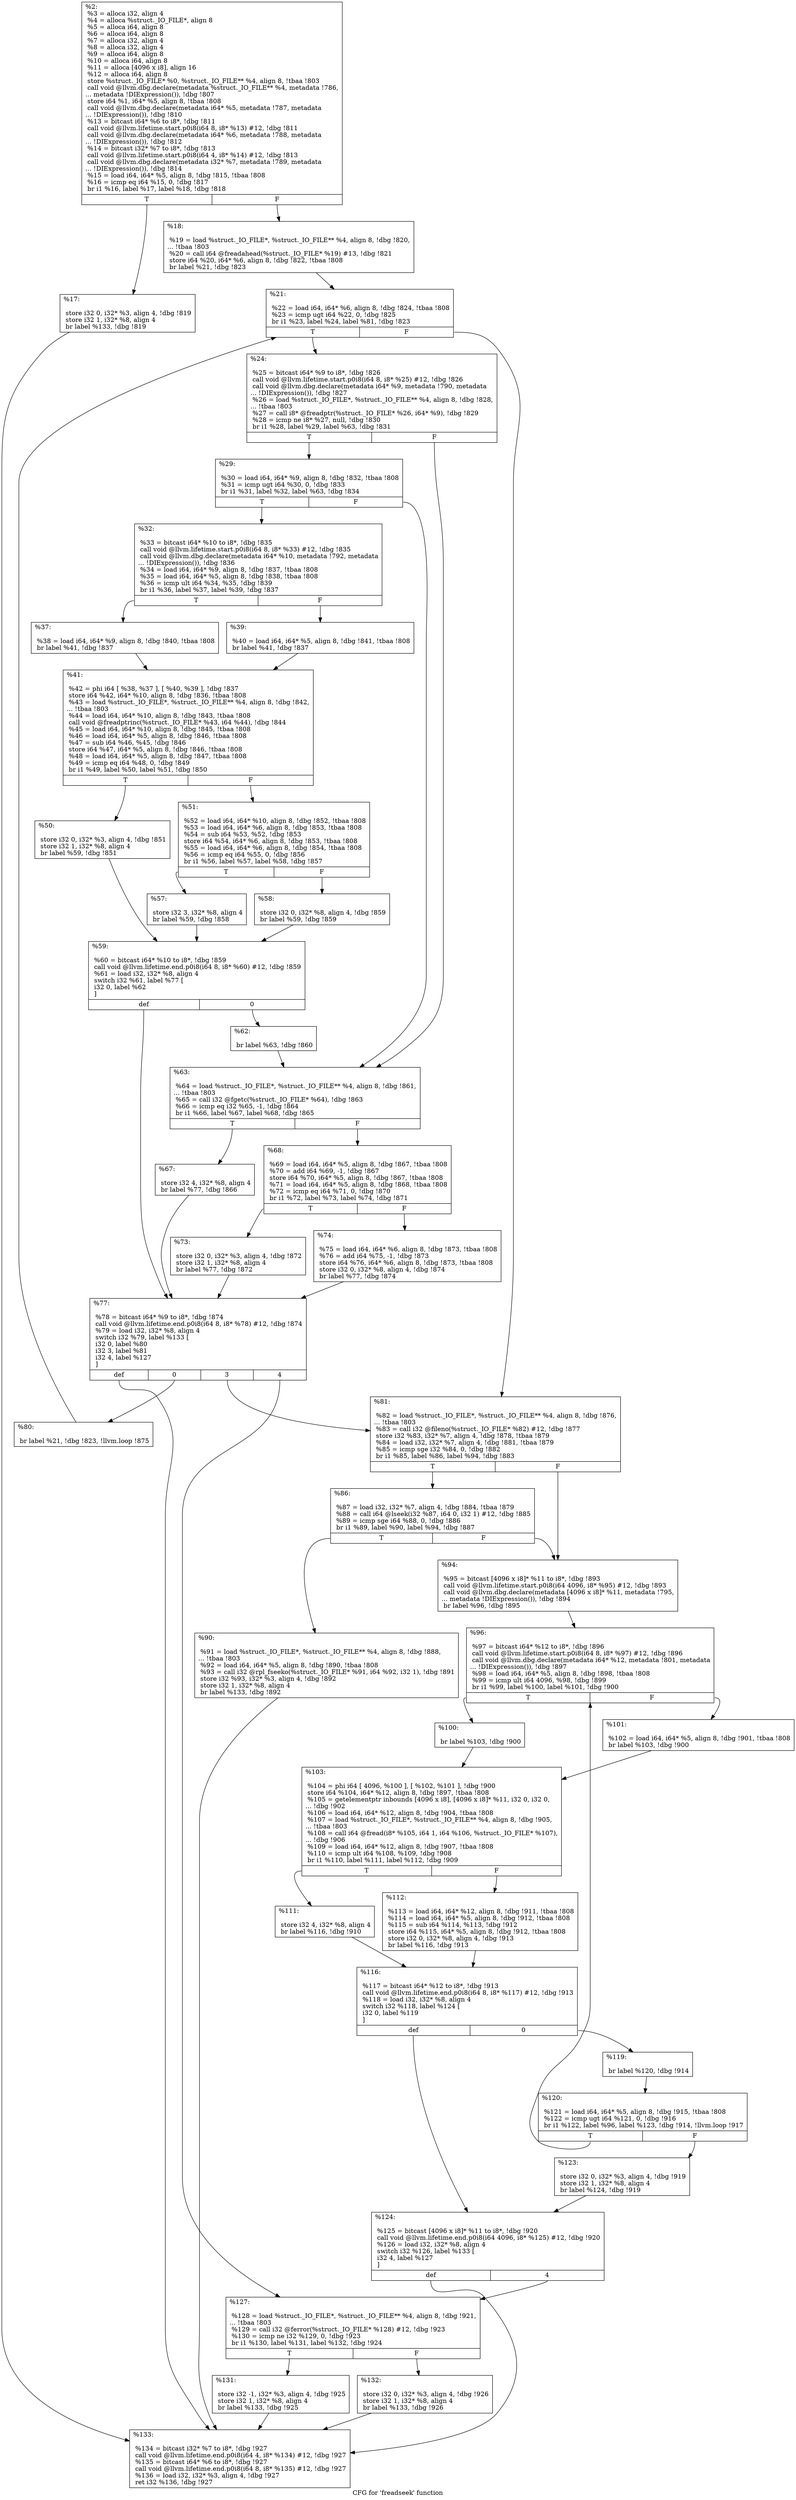 digraph "CFG for 'freadseek' function" {
	label="CFG for 'freadseek' function";

	Node0x2524d00 [shape=record,label="{%2:\l  %3 = alloca i32, align 4\l  %4 = alloca %struct._IO_FILE*, align 8\l  %5 = alloca i64, align 8\l  %6 = alloca i64, align 8\l  %7 = alloca i32, align 4\l  %8 = alloca i32, align 4\l  %9 = alloca i64, align 8\l  %10 = alloca i64, align 8\l  %11 = alloca [4096 x i8], align 16\l  %12 = alloca i64, align 8\l  store %struct._IO_FILE* %0, %struct._IO_FILE** %4, align 8, !tbaa !803\l  call void @llvm.dbg.declare(metadata %struct._IO_FILE** %4, metadata !786,\l... metadata !DIExpression()), !dbg !807\l  store i64 %1, i64* %5, align 8, !tbaa !808\l  call void @llvm.dbg.declare(metadata i64* %5, metadata !787, metadata\l... !DIExpression()), !dbg !810\l  %13 = bitcast i64* %6 to i8*, !dbg !811\l  call void @llvm.lifetime.start.p0i8(i64 8, i8* %13) #12, !dbg !811\l  call void @llvm.dbg.declare(metadata i64* %6, metadata !788, metadata\l... !DIExpression()), !dbg !812\l  %14 = bitcast i32* %7 to i8*, !dbg !813\l  call void @llvm.lifetime.start.p0i8(i64 4, i8* %14) #12, !dbg !813\l  call void @llvm.dbg.declare(metadata i32* %7, metadata !789, metadata\l... !DIExpression()), !dbg !814\l  %15 = load i64, i64* %5, align 8, !dbg !815, !tbaa !808\l  %16 = icmp eq i64 %15, 0, !dbg !817\l  br i1 %16, label %17, label %18, !dbg !818\l|{<s0>T|<s1>F}}"];
	Node0x2524d00:s0 -> Node0x25c6960;
	Node0x2524d00:s1 -> Node0x25cb430;
	Node0x25c6960 [shape=record,label="{%17:\l\l  store i32 0, i32* %3, align 4, !dbg !819\l  store i32 1, i32* %8, align 4\l  br label %133, !dbg !819\l}"];
	Node0x25c6960 -> Node0x25cc060;
	Node0x25cb430 [shape=record,label="{%18:\l\l  %19 = load %struct._IO_FILE*, %struct._IO_FILE** %4, align 8, !dbg !820,\l... !tbaa !803\l  %20 = call i64 @freadahead(%struct._IO_FILE* %19) #13, !dbg !821\l  store i64 %20, i64* %6, align 8, !dbg !822, !tbaa !808\l  br label %21, !dbg !823\l}"];
	Node0x25cb430 -> Node0x25cb480;
	Node0x25cb480 [shape=record,label="{%21:\l\l  %22 = load i64, i64* %6, align 8, !dbg !824, !tbaa !808\l  %23 = icmp ugt i64 %22, 0, !dbg !825\l  br i1 %23, label %24, label %81, !dbg !823\l|{<s0>T|<s1>F}}"];
	Node0x25cb480:s0 -> Node0x25cb4d0;
	Node0x25cb480:s1 -> Node0x25cbac0;
	Node0x25cb4d0 [shape=record,label="{%24:\l\l  %25 = bitcast i64* %9 to i8*, !dbg !826\l  call void @llvm.lifetime.start.p0i8(i64 8, i8* %25) #12, !dbg !826\l  call void @llvm.dbg.declare(metadata i64* %9, metadata !790, metadata\l... !DIExpression()), !dbg !827\l  %26 = load %struct._IO_FILE*, %struct._IO_FILE** %4, align 8, !dbg !828,\l... !tbaa !803\l  %27 = call i8* @freadptr(%struct._IO_FILE* %26, i64* %9), !dbg !829\l  %28 = icmp ne i8* %27, null, !dbg !830\l  br i1 %28, label %29, label %63, !dbg !831\l|{<s0>T|<s1>F}}"];
	Node0x25cb4d0:s0 -> Node0x25cb520;
	Node0x25cb4d0:s1 -> Node0x25cb890;
	Node0x25cb520 [shape=record,label="{%29:\l\l  %30 = load i64, i64* %9, align 8, !dbg !832, !tbaa !808\l  %31 = icmp ugt i64 %30, 0, !dbg !833\l  br i1 %31, label %32, label %63, !dbg !834\l|{<s0>T|<s1>F}}"];
	Node0x25cb520:s0 -> Node0x25cb570;
	Node0x25cb520:s1 -> Node0x25cb890;
	Node0x25cb570 [shape=record,label="{%32:\l\l  %33 = bitcast i64* %10 to i8*, !dbg !835\l  call void @llvm.lifetime.start.p0i8(i64 8, i8* %33) #12, !dbg !835\l  call void @llvm.dbg.declare(metadata i64* %10, metadata !792, metadata\l... !DIExpression()), !dbg !836\l  %34 = load i64, i64* %9, align 8, !dbg !837, !tbaa !808\l  %35 = load i64, i64* %5, align 8, !dbg !838, !tbaa !808\l  %36 = icmp ult i64 %34, %35, !dbg !839\l  br i1 %36, label %37, label %39, !dbg !837\l|{<s0>T|<s1>F}}"];
	Node0x25cb570:s0 -> Node0x25cb5c0;
	Node0x25cb570:s1 -> Node0x25cb610;
	Node0x25cb5c0 [shape=record,label="{%37:\l\l  %38 = load i64, i64* %9, align 8, !dbg !840, !tbaa !808\l  br label %41, !dbg !837\l}"];
	Node0x25cb5c0 -> Node0x25cb660;
	Node0x25cb610 [shape=record,label="{%39:\l\l  %40 = load i64, i64* %5, align 8, !dbg !841, !tbaa !808\l  br label %41, !dbg !837\l}"];
	Node0x25cb610 -> Node0x25cb660;
	Node0x25cb660 [shape=record,label="{%41:\l\l  %42 = phi i64 [ %38, %37 ], [ %40, %39 ], !dbg !837\l  store i64 %42, i64* %10, align 8, !dbg !836, !tbaa !808\l  %43 = load %struct._IO_FILE*, %struct._IO_FILE** %4, align 8, !dbg !842,\l... !tbaa !803\l  %44 = load i64, i64* %10, align 8, !dbg !843, !tbaa !808\l  call void @freadptrinc(%struct._IO_FILE* %43, i64 %44), !dbg !844\l  %45 = load i64, i64* %10, align 8, !dbg !845, !tbaa !808\l  %46 = load i64, i64* %5, align 8, !dbg !846, !tbaa !808\l  %47 = sub i64 %46, %45, !dbg !846\l  store i64 %47, i64* %5, align 8, !dbg !846, !tbaa !808\l  %48 = load i64, i64* %5, align 8, !dbg !847, !tbaa !808\l  %49 = icmp eq i64 %48, 0, !dbg !849\l  br i1 %49, label %50, label %51, !dbg !850\l|{<s0>T|<s1>F}}"];
	Node0x25cb660:s0 -> Node0x25cb6b0;
	Node0x25cb660:s1 -> Node0x25cb700;
	Node0x25cb6b0 [shape=record,label="{%50:\l\l  store i32 0, i32* %3, align 4, !dbg !851\l  store i32 1, i32* %8, align 4\l  br label %59, !dbg !851\l}"];
	Node0x25cb6b0 -> Node0x25cb7f0;
	Node0x25cb700 [shape=record,label="{%51:\l\l  %52 = load i64, i64* %10, align 8, !dbg !852, !tbaa !808\l  %53 = load i64, i64* %6, align 8, !dbg !853, !tbaa !808\l  %54 = sub i64 %53, %52, !dbg !853\l  store i64 %54, i64* %6, align 8, !dbg !853, !tbaa !808\l  %55 = load i64, i64* %6, align 8, !dbg !854, !tbaa !808\l  %56 = icmp eq i64 %55, 0, !dbg !856\l  br i1 %56, label %57, label %58, !dbg !857\l|{<s0>T|<s1>F}}"];
	Node0x25cb700:s0 -> Node0x25cb750;
	Node0x25cb700:s1 -> Node0x25cb7a0;
	Node0x25cb750 [shape=record,label="{%57:\l\l  store i32 3, i32* %8, align 4\l  br label %59, !dbg !858\l}"];
	Node0x25cb750 -> Node0x25cb7f0;
	Node0x25cb7a0 [shape=record,label="{%58:\l\l  store i32 0, i32* %8, align 4, !dbg !859\l  br label %59, !dbg !859\l}"];
	Node0x25cb7a0 -> Node0x25cb7f0;
	Node0x25cb7f0 [shape=record,label="{%59:\l\l  %60 = bitcast i64* %10 to i8*, !dbg !859\l  call void @llvm.lifetime.end.p0i8(i64 8, i8* %60) #12, !dbg !859\l  %61 = load i32, i32* %8, align 4\l  switch i32 %61, label %77 [\l    i32 0, label %62\l  ]\l|{<s0>def|<s1>0}}"];
	Node0x25cb7f0:s0 -> Node0x25cba20;
	Node0x25cb7f0:s1 -> Node0x25cb840;
	Node0x25cb840 [shape=record,label="{%62:\l\l  br label %63, !dbg !860\l}"];
	Node0x25cb840 -> Node0x25cb890;
	Node0x25cb890 [shape=record,label="{%63:\l\l  %64 = load %struct._IO_FILE*, %struct._IO_FILE** %4, align 8, !dbg !861,\l... !tbaa !803\l  %65 = call i32 @fgetc(%struct._IO_FILE* %64), !dbg !863\l  %66 = icmp eq i32 %65, -1, !dbg !864\l  br i1 %66, label %67, label %68, !dbg !865\l|{<s0>T|<s1>F}}"];
	Node0x25cb890:s0 -> Node0x25cb8e0;
	Node0x25cb890:s1 -> Node0x25cb930;
	Node0x25cb8e0 [shape=record,label="{%67:\l\l  store i32 4, i32* %8, align 4\l  br label %77, !dbg !866\l}"];
	Node0x25cb8e0 -> Node0x25cba20;
	Node0x25cb930 [shape=record,label="{%68:\l\l  %69 = load i64, i64* %5, align 8, !dbg !867, !tbaa !808\l  %70 = add i64 %69, -1, !dbg !867\l  store i64 %70, i64* %5, align 8, !dbg !867, !tbaa !808\l  %71 = load i64, i64* %5, align 8, !dbg !868, !tbaa !808\l  %72 = icmp eq i64 %71, 0, !dbg !870\l  br i1 %72, label %73, label %74, !dbg !871\l|{<s0>T|<s1>F}}"];
	Node0x25cb930:s0 -> Node0x25cb980;
	Node0x25cb930:s1 -> Node0x25cb9d0;
	Node0x25cb980 [shape=record,label="{%73:\l\l  store i32 0, i32* %3, align 4, !dbg !872\l  store i32 1, i32* %8, align 4\l  br label %77, !dbg !872\l}"];
	Node0x25cb980 -> Node0x25cba20;
	Node0x25cb9d0 [shape=record,label="{%74:\l\l  %75 = load i64, i64* %6, align 8, !dbg !873, !tbaa !808\l  %76 = add i64 %75, -1, !dbg !873\l  store i64 %76, i64* %6, align 8, !dbg !873, !tbaa !808\l  store i32 0, i32* %8, align 4, !dbg !874\l  br label %77, !dbg !874\l}"];
	Node0x25cb9d0 -> Node0x25cba20;
	Node0x25cba20 [shape=record,label="{%77:\l\l  %78 = bitcast i64* %9 to i8*, !dbg !874\l  call void @llvm.lifetime.end.p0i8(i64 8, i8* %78) #12, !dbg !874\l  %79 = load i32, i32* %8, align 4\l  switch i32 %79, label %133 [\l    i32 0, label %80\l    i32 3, label %81\l    i32 4, label %127\l  ]\l|{<s0>def|<s1>0|<s2>3|<s3>4}}"];
	Node0x25cba20:s0 -> Node0x25cc060;
	Node0x25cba20:s1 -> Node0x25cba70;
	Node0x25cba20:s2 -> Node0x25cbac0;
	Node0x25cba20:s3 -> Node0x25cbf70;
	Node0x25cba70 [shape=record,label="{%80:\l\l  br label %21, !dbg !823, !llvm.loop !875\l}"];
	Node0x25cba70 -> Node0x25cb480;
	Node0x25cbac0 [shape=record,label="{%81:\l\l  %82 = load %struct._IO_FILE*, %struct._IO_FILE** %4, align 8, !dbg !876,\l... !tbaa !803\l  %83 = call i32 @fileno(%struct._IO_FILE* %82) #12, !dbg !877\l  store i32 %83, i32* %7, align 4, !dbg !878, !tbaa !879\l  %84 = load i32, i32* %7, align 4, !dbg !881, !tbaa !879\l  %85 = icmp sge i32 %84, 0, !dbg !882\l  br i1 %85, label %86, label %94, !dbg !883\l|{<s0>T|<s1>F}}"];
	Node0x25cbac0:s0 -> Node0x25cbb10;
	Node0x25cbac0:s1 -> Node0x25cbbb0;
	Node0x25cbb10 [shape=record,label="{%86:\l\l  %87 = load i32, i32* %7, align 4, !dbg !884, !tbaa !879\l  %88 = call i64 @lseek(i32 %87, i64 0, i32 1) #12, !dbg !885\l  %89 = icmp sge i64 %88, 0, !dbg !886\l  br i1 %89, label %90, label %94, !dbg !887\l|{<s0>T|<s1>F}}"];
	Node0x25cbb10:s0 -> Node0x25cbb60;
	Node0x25cbb10:s1 -> Node0x25cbbb0;
	Node0x25cbb60 [shape=record,label="{%90:\l\l  %91 = load %struct._IO_FILE*, %struct._IO_FILE** %4, align 8, !dbg !888,\l... !tbaa !803\l  %92 = load i64, i64* %5, align 8, !dbg !890, !tbaa !808\l  %93 = call i32 @rpl_fseeko(%struct._IO_FILE* %91, i64 %92, i32 1), !dbg !891\l  store i32 %93, i32* %3, align 4, !dbg !892\l  store i32 1, i32* %8, align 4\l  br label %133, !dbg !892\l}"];
	Node0x25cbb60 -> Node0x25cc060;
	Node0x25cbbb0 [shape=record,label="{%94:\l\l  %95 = bitcast [4096 x i8]* %11 to i8*, !dbg !893\l  call void @llvm.lifetime.start.p0i8(i64 4096, i8* %95) #12, !dbg !893\l  call void @llvm.dbg.declare(metadata [4096 x i8]* %11, metadata !795,\l... metadata !DIExpression()), !dbg !894\l  br label %96, !dbg !895\l}"];
	Node0x25cbbb0 -> Node0x25cbc00;
	Node0x25cbc00 [shape=record,label="{%96:\l\l  %97 = bitcast i64* %12 to i8*, !dbg !896\l  call void @llvm.lifetime.start.p0i8(i64 8, i8* %97) #12, !dbg !896\l  call void @llvm.dbg.declare(metadata i64* %12, metadata !801, metadata\l... !DIExpression()), !dbg !897\l  %98 = load i64, i64* %5, align 8, !dbg !898, !tbaa !808\l  %99 = icmp ult i64 4096, %98, !dbg !899\l  br i1 %99, label %100, label %101, !dbg !900\l|{<s0>T|<s1>F}}"];
	Node0x25cbc00:s0 -> Node0x25cbc50;
	Node0x25cbc00:s1 -> Node0x25cbca0;
	Node0x25cbc50 [shape=record,label="{%100:\l\l  br label %103, !dbg !900\l}"];
	Node0x25cbc50 -> Node0x25cbcf0;
	Node0x25cbca0 [shape=record,label="{%101:\l\l  %102 = load i64, i64* %5, align 8, !dbg !901, !tbaa !808\l  br label %103, !dbg !900\l}"];
	Node0x25cbca0 -> Node0x25cbcf0;
	Node0x25cbcf0 [shape=record,label="{%103:\l\l  %104 = phi i64 [ 4096, %100 ], [ %102, %101 ], !dbg !900\l  store i64 %104, i64* %12, align 8, !dbg !897, !tbaa !808\l  %105 = getelementptr inbounds [4096 x i8], [4096 x i8]* %11, i32 0, i32 0,\l... !dbg !902\l  %106 = load i64, i64* %12, align 8, !dbg !904, !tbaa !808\l  %107 = load %struct._IO_FILE*, %struct._IO_FILE** %4, align 8, !dbg !905,\l... !tbaa !803\l  %108 = call i64 @fread(i8* %105, i64 1, i64 %106, %struct._IO_FILE* %107),\l... !dbg !906\l  %109 = load i64, i64* %12, align 8, !dbg !907, !tbaa !808\l  %110 = icmp ult i64 %108, %109, !dbg !908\l  br i1 %110, label %111, label %112, !dbg !909\l|{<s0>T|<s1>F}}"];
	Node0x25cbcf0:s0 -> Node0x25cbd40;
	Node0x25cbcf0:s1 -> Node0x25cbd90;
	Node0x25cbd40 [shape=record,label="{%111:\l\l  store i32 4, i32* %8, align 4\l  br label %116, !dbg !910\l}"];
	Node0x25cbd40 -> Node0x25cbde0;
	Node0x25cbd90 [shape=record,label="{%112:\l\l  %113 = load i64, i64* %12, align 8, !dbg !911, !tbaa !808\l  %114 = load i64, i64* %5, align 8, !dbg !912, !tbaa !808\l  %115 = sub i64 %114, %113, !dbg !912\l  store i64 %115, i64* %5, align 8, !dbg !912, !tbaa !808\l  store i32 0, i32* %8, align 4, !dbg !913\l  br label %116, !dbg !913\l}"];
	Node0x25cbd90 -> Node0x25cbde0;
	Node0x25cbde0 [shape=record,label="{%116:\l\l  %117 = bitcast i64* %12 to i8*, !dbg !913\l  call void @llvm.lifetime.end.p0i8(i64 8, i8* %117) #12, !dbg !913\l  %118 = load i32, i32* %8, align 4\l  switch i32 %118, label %124 [\l    i32 0, label %119\l  ]\l|{<s0>def|<s1>0}}"];
	Node0x25cbde0:s0 -> Node0x25cbf20;
	Node0x25cbde0:s1 -> Node0x25cbe30;
	Node0x25cbe30 [shape=record,label="{%119:\l\l  br label %120, !dbg !914\l}"];
	Node0x25cbe30 -> Node0x25cbe80;
	Node0x25cbe80 [shape=record,label="{%120:\l\l  %121 = load i64, i64* %5, align 8, !dbg !915, !tbaa !808\l  %122 = icmp ugt i64 %121, 0, !dbg !916\l  br i1 %122, label %96, label %123, !dbg !914, !llvm.loop !917\l|{<s0>T|<s1>F}}"];
	Node0x25cbe80:s0 -> Node0x25cbc00;
	Node0x25cbe80:s1 -> Node0x25cbed0;
	Node0x25cbed0 [shape=record,label="{%123:\l\l  store i32 0, i32* %3, align 4, !dbg !919\l  store i32 1, i32* %8, align 4\l  br label %124, !dbg !919\l}"];
	Node0x25cbed0 -> Node0x25cbf20;
	Node0x25cbf20 [shape=record,label="{%124:\l\l  %125 = bitcast [4096 x i8]* %11 to i8*, !dbg !920\l  call void @llvm.lifetime.end.p0i8(i64 4096, i8* %125) #12, !dbg !920\l  %126 = load i32, i32* %8, align 4\l  switch i32 %126, label %133 [\l    i32 4, label %127\l  ]\l|{<s0>def|<s1>4}}"];
	Node0x25cbf20:s0 -> Node0x25cc060;
	Node0x25cbf20:s1 -> Node0x25cbf70;
	Node0x25cbf70 [shape=record,label="{%127:\l\l  %128 = load %struct._IO_FILE*, %struct._IO_FILE** %4, align 8, !dbg !921,\l... !tbaa !803\l  %129 = call i32 @ferror(%struct._IO_FILE* %128) #12, !dbg !923\l  %130 = icmp ne i32 %129, 0, !dbg !923\l  br i1 %130, label %131, label %132, !dbg !924\l|{<s0>T|<s1>F}}"];
	Node0x25cbf70:s0 -> Node0x25cbfc0;
	Node0x25cbf70:s1 -> Node0x25cc010;
	Node0x25cbfc0 [shape=record,label="{%131:\l\l  store i32 -1, i32* %3, align 4, !dbg !925\l  store i32 1, i32* %8, align 4\l  br label %133, !dbg !925\l}"];
	Node0x25cbfc0 -> Node0x25cc060;
	Node0x25cc010 [shape=record,label="{%132:\l\l  store i32 0, i32* %3, align 4, !dbg !926\l  store i32 1, i32* %8, align 4\l  br label %133, !dbg !926\l}"];
	Node0x25cc010 -> Node0x25cc060;
	Node0x25cc060 [shape=record,label="{%133:\l\l  %134 = bitcast i32* %7 to i8*, !dbg !927\l  call void @llvm.lifetime.end.p0i8(i64 4, i8* %134) #12, !dbg !927\l  %135 = bitcast i64* %6 to i8*, !dbg !927\l  call void @llvm.lifetime.end.p0i8(i64 8, i8* %135) #12, !dbg !927\l  %136 = load i32, i32* %3, align 4, !dbg !927\l  ret i32 %136, !dbg !927\l}"];
}
